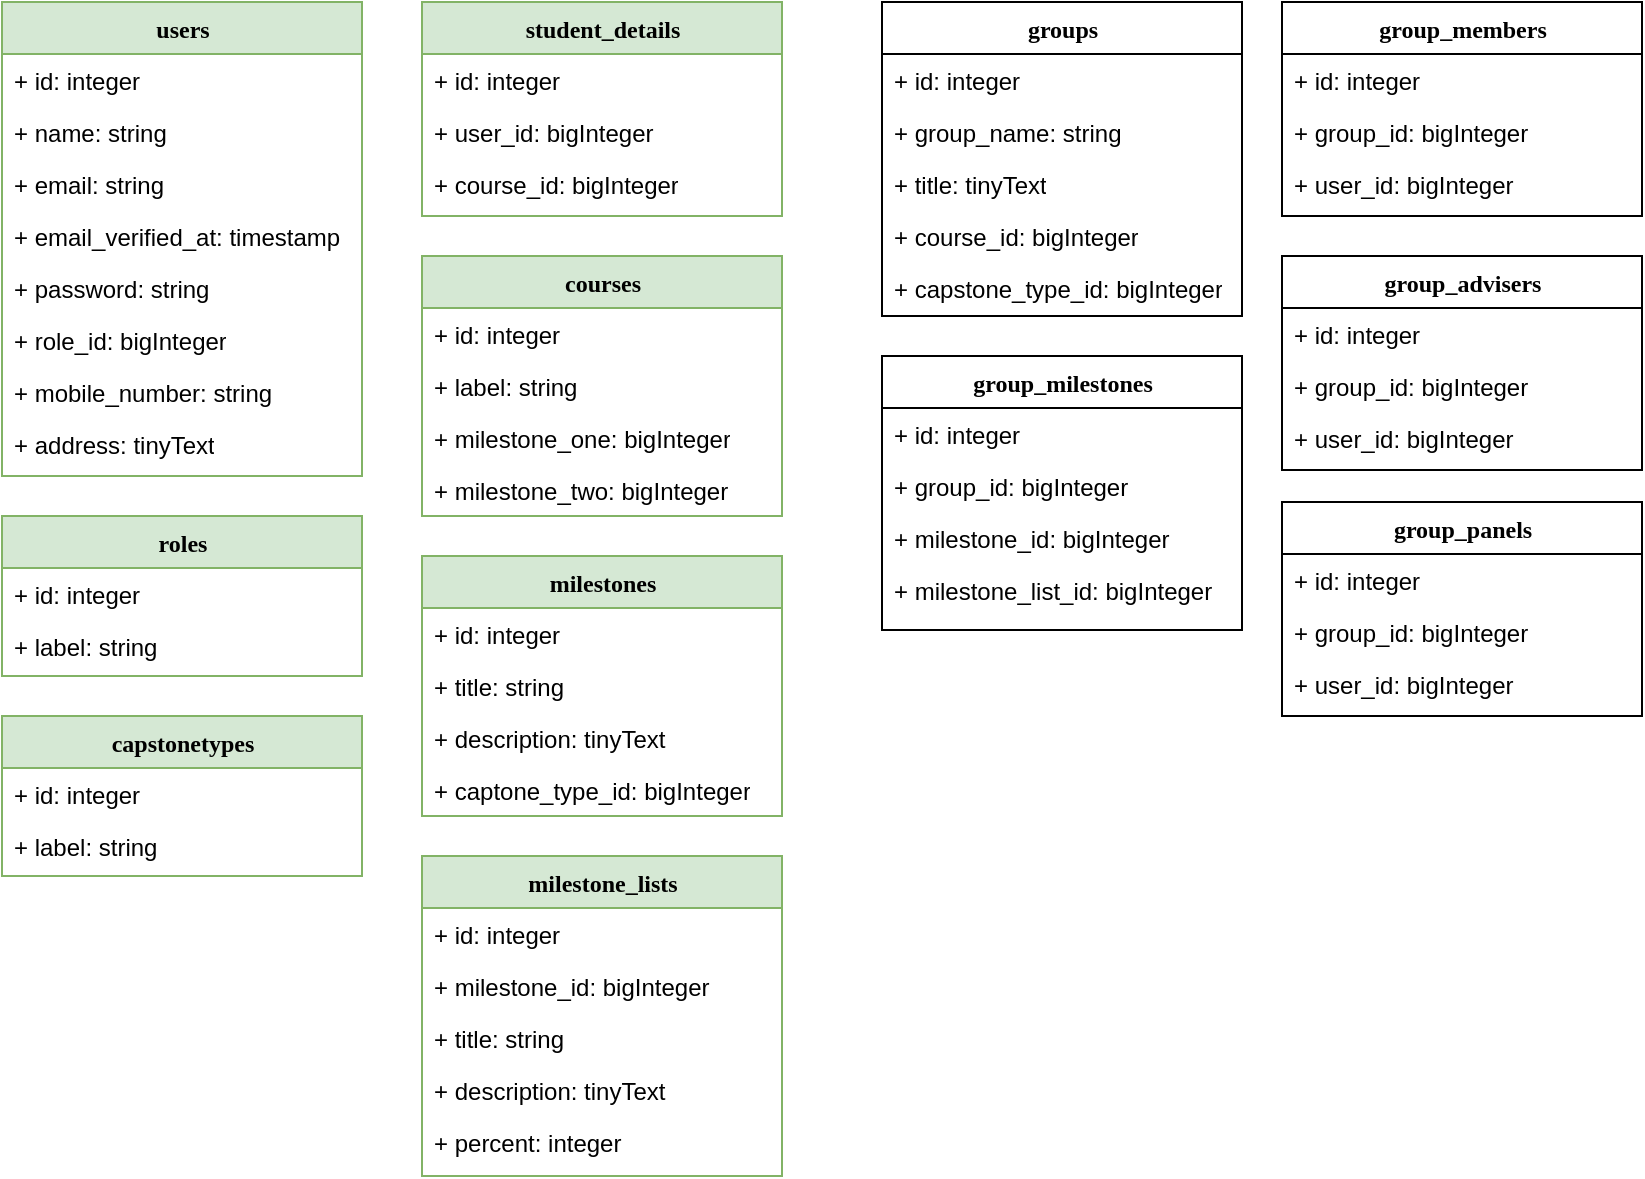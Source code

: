<mxfile version="13.9.9" type="device"><diagram name="Page-1" id="9f46799a-70d6-7492-0946-bef42562c5a5"><mxGraphModel dx="1086" dy="806" grid="1" gridSize="10" guides="1" tooltips="1" connect="1" arrows="1" fold="1" page="1" pageScale="1" pageWidth="1100" pageHeight="850" background="#ffffff" math="0" shadow="0"><root><mxCell id="0"/><mxCell id="1" parent="0"/><mxCell id="78961159f06e98e8-17" value="users" style="swimlane;html=1;fontStyle=1;align=center;verticalAlign=top;childLayout=stackLayout;horizontal=1;startSize=26;horizontalStack=0;resizeParent=1;resizeLast=0;collapsible=1;marginBottom=0;swimlaneFillColor=#ffffff;rounded=0;shadow=0;comic=0;labelBackgroundColor=none;strokeWidth=1;fillColor=#d5e8d4;fontFamily=Verdana;fontSize=12;strokeColor=#82b366;" parent="1" vertex="1"><mxGeometry x="110" y="83" width="180" height="237" as="geometry"/></mxCell><mxCell id="78961159f06e98e8-21" value="+ id: integer" style="text;html=1;strokeColor=none;fillColor=none;align=left;verticalAlign=top;spacingLeft=4;spacingRight=4;whiteSpace=wrap;overflow=hidden;rotatable=0;points=[[0,0.5],[1,0.5]];portConstraint=eastwest;" parent="78961159f06e98e8-17" vertex="1"><mxGeometry y="26" width="180" height="26" as="geometry"/></mxCell><mxCell id="78961159f06e98e8-23" value="+ name: string" style="text;html=1;strokeColor=none;fillColor=none;align=left;verticalAlign=top;spacingLeft=4;spacingRight=4;whiteSpace=wrap;overflow=hidden;rotatable=0;points=[[0,0.5],[1,0.5]];portConstraint=eastwest;" parent="78961159f06e98e8-17" vertex="1"><mxGeometry y="52" width="180" height="26" as="geometry"/></mxCell><mxCell id="78961159f06e98e8-25" value="+ email: string" style="text;html=1;strokeColor=none;fillColor=none;align=left;verticalAlign=top;spacingLeft=4;spacingRight=4;whiteSpace=wrap;overflow=hidden;rotatable=0;points=[[0,0.5],[1,0.5]];portConstraint=eastwest;" parent="78961159f06e98e8-17" vertex="1"><mxGeometry y="78" width="180" height="26" as="geometry"/></mxCell><mxCell id="78961159f06e98e8-26" value="+ email_verified_at: timestamp" style="text;html=1;strokeColor=none;fillColor=none;align=left;verticalAlign=top;spacingLeft=4;spacingRight=4;whiteSpace=wrap;overflow=hidden;rotatable=0;points=[[0,0.5],[1,0.5]];portConstraint=eastwest;" parent="78961159f06e98e8-17" vertex="1"><mxGeometry y="104" width="180" height="26" as="geometry"/></mxCell><mxCell id="78961159f06e98e8-24" value="+ password: string" style="text;html=1;strokeColor=none;fillColor=none;align=left;verticalAlign=top;spacingLeft=4;spacingRight=4;whiteSpace=wrap;overflow=hidden;rotatable=0;points=[[0,0.5],[1,0.5]];portConstraint=eastwest;" parent="78961159f06e98e8-17" vertex="1"><mxGeometry y="130" width="180" height="26" as="geometry"/></mxCell><mxCell id="rRoZWVBHgznnfZUeibbi-2" value="+ role_id: bigInteger" style="text;html=1;strokeColor=none;fillColor=none;align=left;verticalAlign=top;spacingLeft=4;spacingRight=4;whiteSpace=wrap;overflow=hidden;rotatable=0;points=[[0,0.5],[1,0.5]];portConstraint=eastwest;" parent="78961159f06e98e8-17" vertex="1"><mxGeometry y="156" width="180" height="26" as="geometry"/></mxCell><mxCell id="mozkdcKhJREuQSXOblhR-1" value="+ mobile_number: string" style="text;html=1;strokeColor=none;fillColor=none;align=left;verticalAlign=top;spacingLeft=4;spacingRight=4;whiteSpace=wrap;overflow=hidden;rotatable=0;points=[[0,0.5],[1,0.5]];portConstraint=eastwest;" parent="78961159f06e98e8-17" vertex="1"><mxGeometry y="182" width="180" height="26" as="geometry"/></mxCell><mxCell id="mozkdcKhJREuQSXOblhR-2" value="+ address: tinyText" style="text;html=1;strokeColor=none;fillColor=none;align=left;verticalAlign=top;spacingLeft=4;spacingRight=4;whiteSpace=wrap;overflow=hidden;rotatable=0;points=[[0,0.5],[1,0.5]];portConstraint=eastwest;" parent="78961159f06e98e8-17" vertex="1"><mxGeometry y="208" width="180" height="26" as="geometry"/></mxCell><mxCell id="rRoZWVBHgznnfZUeibbi-3" value="roles" style="swimlane;html=1;fontStyle=1;align=center;verticalAlign=top;childLayout=stackLayout;horizontal=1;startSize=26;horizontalStack=0;resizeParent=1;resizeLast=0;collapsible=1;marginBottom=0;swimlaneFillColor=#ffffff;rounded=0;shadow=0;comic=0;labelBackgroundColor=none;strokeWidth=1;fillColor=#d5e8d4;fontFamily=Verdana;fontSize=12;strokeColor=#82b366;" parent="1" vertex="1"><mxGeometry x="110" y="340" width="180" height="80" as="geometry"/></mxCell><mxCell id="rRoZWVBHgznnfZUeibbi-4" value="+ id: integer" style="text;html=1;strokeColor=none;fillColor=none;align=left;verticalAlign=top;spacingLeft=4;spacingRight=4;whiteSpace=wrap;overflow=hidden;rotatable=0;points=[[0,0.5],[1,0.5]];portConstraint=eastwest;" parent="rRoZWVBHgznnfZUeibbi-3" vertex="1"><mxGeometry y="26" width="180" height="26" as="geometry"/></mxCell><mxCell id="rRoZWVBHgznnfZUeibbi-5" value="+ label: string" style="text;html=1;strokeColor=none;fillColor=none;align=left;verticalAlign=top;spacingLeft=4;spacingRight=4;whiteSpace=wrap;overflow=hidden;rotatable=0;points=[[0,0.5],[1,0.5]];portConstraint=eastwest;" parent="rRoZWVBHgznnfZUeibbi-3" vertex="1"><mxGeometry y="52" width="180" height="26" as="geometry"/></mxCell><mxCell id="rRoZWVBHgznnfZUeibbi-10" value="student_details" style="swimlane;html=1;fontStyle=1;align=center;verticalAlign=top;childLayout=stackLayout;horizontal=1;startSize=26;horizontalStack=0;resizeParent=1;resizeLast=0;collapsible=1;marginBottom=0;swimlaneFillColor=#ffffff;rounded=0;shadow=0;comic=0;labelBackgroundColor=none;strokeWidth=1;fillColor=#d5e8d4;fontFamily=Verdana;fontSize=12;strokeColor=#82b366;" parent="1" vertex="1"><mxGeometry x="320" y="83" width="180" height="107" as="geometry"/></mxCell><mxCell id="rRoZWVBHgznnfZUeibbi-11" value="+ id: integer" style="text;html=1;strokeColor=none;fillColor=none;align=left;verticalAlign=top;spacingLeft=4;spacingRight=4;whiteSpace=wrap;overflow=hidden;rotatable=0;points=[[0,0.5],[1,0.5]];portConstraint=eastwest;" parent="rRoZWVBHgznnfZUeibbi-10" vertex="1"><mxGeometry y="26" width="180" height="26" as="geometry"/></mxCell><mxCell id="rRoZWVBHgznnfZUeibbi-12" value="+ user_id: bigInteger" style="text;html=1;strokeColor=none;fillColor=none;align=left;verticalAlign=top;spacingLeft=4;spacingRight=4;whiteSpace=wrap;overflow=hidden;rotatable=0;points=[[0,0.5],[1,0.5]];portConstraint=eastwest;" parent="rRoZWVBHgznnfZUeibbi-10" vertex="1"><mxGeometry y="52" width="180" height="26" as="geometry"/></mxCell><mxCell id="rRoZWVBHgznnfZUeibbi-13" value="+ course_id: bigInteger" style="text;html=1;strokeColor=none;fillColor=none;align=left;verticalAlign=top;spacingLeft=4;spacingRight=4;whiteSpace=wrap;overflow=hidden;rotatable=0;points=[[0,0.5],[1,0.5]];portConstraint=eastwest;" parent="rRoZWVBHgznnfZUeibbi-10" vertex="1"><mxGeometry y="78" width="180" height="26" as="geometry"/></mxCell><mxCell id="rRoZWVBHgznnfZUeibbi-31" value="courses" style="swimlane;html=1;fontStyle=1;align=center;verticalAlign=top;childLayout=stackLayout;horizontal=1;startSize=26;horizontalStack=0;resizeParent=1;resizeLast=0;collapsible=1;marginBottom=0;swimlaneFillColor=#ffffff;rounded=0;shadow=0;comic=0;labelBackgroundColor=none;strokeWidth=1;fillColor=#d5e8d4;fontFamily=Verdana;fontSize=12;strokeColor=#82b366;" parent="1" vertex="1"><mxGeometry x="320" y="210" width="180" height="130" as="geometry"/></mxCell><mxCell id="rRoZWVBHgznnfZUeibbi-32" value="+ id: integer" style="text;html=1;strokeColor=none;fillColor=none;align=left;verticalAlign=top;spacingLeft=4;spacingRight=4;whiteSpace=wrap;overflow=hidden;rotatable=0;points=[[0,0.5],[1,0.5]];portConstraint=eastwest;" parent="rRoZWVBHgznnfZUeibbi-31" vertex="1"><mxGeometry y="26" width="180" height="26" as="geometry"/></mxCell><mxCell id="rRoZWVBHgznnfZUeibbi-33" value="+ label: string" style="text;html=1;strokeColor=none;fillColor=none;align=left;verticalAlign=top;spacingLeft=4;spacingRight=4;whiteSpace=wrap;overflow=hidden;rotatable=0;points=[[0,0.5],[1,0.5]];portConstraint=eastwest;" parent="rRoZWVBHgznnfZUeibbi-31" vertex="1"><mxGeometry y="52" width="180" height="26" as="geometry"/></mxCell><mxCell id="rRoZWVBHgznnfZUeibbi-34" value="+ milestone_one: bigInteger" style="text;html=1;strokeColor=none;fillColor=none;align=left;verticalAlign=top;spacingLeft=4;spacingRight=4;whiteSpace=wrap;overflow=hidden;rotatable=0;points=[[0,0.5],[1,0.5]];portConstraint=eastwest;" parent="rRoZWVBHgznnfZUeibbi-31" vertex="1"><mxGeometry y="78" width="180" height="26" as="geometry"/></mxCell><mxCell id="mozkdcKhJREuQSXOblhR-17" value="+ milestone_two: bigInteger" style="text;html=1;strokeColor=none;fillColor=none;align=left;verticalAlign=top;spacingLeft=4;spacingRight=4;whiteSpace=wrap;overflow=hidden;rotatable=0;points=[[0,0.5],[1,0.5]];portConstraint=eastwest;" parent="rRoZWVBHgznnfZUeibbi-31" vertex="1"><mxGeometry y="104" width="180" height="26" as="geometry"/></mxCell><mxCell id="rRoZWVBHgznnfZUeibbi-35" value="milestones" style="swimlane;html=1;fontStyle=1;align=center;verticalAlign=top;childLayout=stackLayout;horizontal=1;startSize=26;horizontalStack=0;resizeParent=1;resizeLast=0;collapsible=1;marginBottom=0;swimlaneFillColor=#ffffff;rounded=0;shadow=0;comic=0;labelBackgroundColor=none;strokeWidth=1;fillColor=#d5e8d4;fontFamily=Verdana;fontSize=12;strokeColor=#82b366;" parent="1" vertex="1"><mxGeometry x="320" y="360" width="180" height="130" as="geometry"/></mxCell><mxCell id="rRoZWVBHgznnfZUeibbi-36" value="+ id: integer" style="text;html=1;strokeColor=none;fillColor=none;align=left;verticalAlign=top;spacingLeft=4;spacingRight=4;whiteSpace=wrap;overflow=hidden;rotatable=0;points=[[0,0.5],[1,0.5]];portConstraint=eastwest;" parent="rRoZWVBHgznnfZUeibbi-35" vertex="1"><mxGeometry y="26" width="180" height="26" as="geometry"/></mxCell><mxCell id="rRoZWVBHgznnfZUeibbi-37" value="+ title: string" style="text;html=1;strokeColor=none;fillColor=none;align=left;verticalAlign=top;spacingLeft=4;spacingRight=4;whiteSpace=wrap;overflow=hidden;rotatable=0;points=[[0,0.5],[1,0.5]];portConstraint=eastwest;" parent="rRoZWVBHgznnfZUeibbi-35" vertex="1"><mxGeometry y="52" width="180" height="26" as="geometry"/></mxCell><mxCell id="rRoZWVBHgznnfZUeibbi-38" value="+ description: tinyText" style="text;html=1;strokeColor=none;fillColor=none;align=left;verticalAlign=top;spacingLeft=4;spacingRight=4;whiteSpace=wrap;overflow=hidden;rotatable=0;points=[[0,0.5],[1,0.5]];portConstraint=eastwest;" parent="rRoZWVBHgznnfZUeibbi-35" vertex="1"><mxGeometry y="78" width="180" height="26" as="geometry"/></mxCell><mxCell id="mozkdcKhJREuQSXOblhR-18" value="+ captone_type_id: bigInteger" style="text;html=1;strokeColor=none;fillColor=none;align=left;verticalAlign=top;spacingLeft=4;spacingRight=4;whiteSpace=wrap;overflow=hidden;rotatable=0;points=[[0,0.5],[1,0.5]];portConstraint=eastwest;" parent="rRoZWVBHgznnfZUeibbi-35" vertex="1"><mxGeometry y="104" width="180" height="26" as="geometry"/></mxCell><mxCell id="mozkdcKhJREuQSXOblhR-4" value="milestone_lists" style="swimlane;html=1;fontStyle=1;align=center;verticalAlign=top;childLayout=stackLayout;horizontal=1;startSize=26;horizontalStack=0;resizeParent=1;resizeLast=0;collapsible=1;marginBottom=0;swimlaneFillColor=#ffffff;rounded=0;shadow=0;comic=0;labelBackgroundColor=none;strokeWidth=1;fillColor=#d5e8d4;fontFamily=Verdana;fontSize=12;strokeColor=#82b366;" parent="1" vertex="1"><mxGeometry x="320" y="510" width="180" height="160" as="geometry"/></mxCell><mxCell id="mozkdcKhJREuQSXOblhR-5" value="+ id: integer" style="text;html=1;strokeColor=none;fillColor=none;align=left;verticalAlign=top;spacingLeft=4;spacingRight=4;whiteSpace=wrap;overflow=hidden;rotatable=0;points=[[0,0.5],[1,0.5]];portConstraint=eastwest;" parent="mozkdcKhJREuQSXOblhR-4" vertex="1"><mxGeometry y="26" width="180" height="26" as="geometry"/></mxCell><mxCell id="mozkdcKhJREuQSXOblhR-6" value="+ milestone_id: bigInteger" style="text;html=1;strokeColor=none;fillColor=none;align=left;verticalAlign=top;spacingLeft=4;spacingRight=4;whiteSpace=wrap;overflow=hidden;rotatable=0;points=[[0,0.5],[1,0.5]];portConstraint=eastwest;" parent="mozkdcKhJREuQSXOblhR-4" vertex="1"><mxGeometry y="52" width="180" height="26" as="geometry"/></mxCell><mxCell id="mozkdcKhJREuQSXOblhR-7" value="+ title: string" style="text;html=1;strokeColor=none;fillColor=none;align=left;verticalAlign=top;spacingLeft=4;spacingRight=4;whiteSpace=wrap;overflow=hidden;rotatable=0;points=[[0,0.5],[1,0.5]];portConstraint=eastwest;" parent="mozkdcKhJREuQSXOblhR-4" vertex="1"><mxGeometry y="78" width="180" height="26" as="geometry"/></mxCell><mxCell id="mozkdcKhJREuQSXOblhR-8" value="+ description: tinyText" style="text;html=1;strokeColor=none;fillColor=none;align=left;verticalAlign=top;spacingLeft=4;spacingRight=4;whiteSpace=wrap;overflow=hidden;rotatable=0;points=[[0,0.5],[1,0.5]];portConstraint=eastwest;" parent="mozkdcKhJREuQSXOblhR-4" vertex="1"><mxGeometry y="104" width="180" height="26" as="geometry"/></mxCell><mxCell id="mozkdcKhJREuQSXOblhR-9" value="+ percent: integer" style="text;html=1;strokeColor=none;fillColor=none;align=left;verticalAlign=top;spacingLeft=4;spacingRight=4;whiteSpace=wrap;overflow=hidden;rotatable=0;points=[[0,0.5],[1,0.5]];portConstraint=eastwest;" parent="mozkdcKhJREuQSXOblhR-4" vertex="1"><mxGeometry y="130" width="180" height="26" as="geometry"/></mxCell><mxCell id="mozkdcKhJREuQSXOblhR-10" value="groups" style="swimlane;html=1;fontStyle=1;align=center;verticalAlign=top;childLayout=stackLayout;horizontal=1;startSize=26;horizontalStack=0;resizeParent=1;resizeLast=0;collapsible=1;marginBottom=0;swimlaneFillColor=#ffffff;rounded=0;shadow=0;comic=0;labelBackgroundColor=none;strokeWidth=1;fillColor=none;fontFamily=Verdana;fontSize=12" parent="1" vertex="1"><mxGeometry x="550" y="83" width="180" height="157" as="geometry"/></mxCell><mxCell id="mozkdcKhJREuQSXOblhR-11" value="+ id: integer" style="text;html=1;strokeColor=none;fillColor=none;align=left;verticalAlign=top;spacingLeft=4;spacingRight=4;whiteSpace=wrap;overflow=hidden;rotatable=0;points=[[0,0.5],[1,0.5]];portConstraint=eastwest;" parent="mozkdcKhJREuQSXOblhR-10" vertex="1"><mxGeometry y="26" width="180" height="26" as="geometry"/></mxCell><mxCell id="mozkdcKhJREuQSXOblhR-12" value="+ group_name: string" style="text;html=1;strokeColor=none;fillColor=none;align=left;verticalAlign=top;spacingLeft=4;spacingRight=4;whiteSpace=wrap;overflow=hidden;rotatable=0;points=[[0,0.5],[1,0.5]];portConstraint=eastwest;" parent="mozkdcKhJREuQSXOblhR-10" vertex="1"><mxGeometry y="52" width="180" height="26" as="geometry"/></mxCell><mxCell id="mozkdcKhJREuQSXOblhR-13" value="+ title: tinyText" style="text;html=1;strokeColor=none;fillColor=none;align=left;verticalAlign=top;spacingLeft=4;spacingRight=4;whiteSpace=wrap;overflow=hidden;rotatable=0;points=[[0,0.5],[1,0.5]];portConstraint=eastwest;" parent="mozkdcKhJREuQSXOblhR-10" vertex="1"><mxGeometry y="78" width="180" height="26" as="geometry"/></mxCell><mxCell id="mozkdcKhJREuQSXOblhR-14" value="+ course_id: bigInteger" style="text;html=1;strokeColor=none;fillColor=none;align=left;verticalAlign=top;spacingLeft=4;spacingRight=4;whiteSpace=wrap;overflow=hidden;rotatable=0;points=[[0,0.5],[1,0.5]];portConstraint=eastwest;" parent="mozkdcKhJREuQSXOblhR-10" vertex="1"><mxGeometry y="104" width="180" height="26" as="geometry"/></mxCell><mxCell id="mozkdcKhJREuQSXOblhR-15" value="+ capstone_type_id: bigInteger" style="text;html=1;strokeColor=none;fillColor=none;align=left;verticalAlign=top;spacingLeft=4;spacingRight=4;whiteSpace=wrap;overflow=hidden;rotatable=0;points=[[0,0.5],[1,0.5]];portConstraint=eastwest;" parent="mozkdcKhJREuQSXOblhR-10" vertex="1"><mxGeometry y="130" width="180" height="26" as="geometry"/></mxCell><mxCell id="mozkdcKhJREuQSXOblhR-19" value="capstonetypes" style="swimlane;html=1;fontStyle=1;align=center;verticalAlign=top;childLayout=stackLayout;horizontal=1;startSize=26;horizontalStack=0;resizeParent=1;resizeLast=0;collapsible=1;marginBottom=0;swimlaneFillColor=#ffffff;rounded=0;shadow=0;comic=0;labelBackgroundColor=none;strokeWidth=1;fillColor=#d5e8d4;fontFamily=Verdana;fontSize=12;strokeColor=#82b366;" parent="1" vertex="1"><mxGeometry x="110" y="440" width="180" height="80" as="geometry"/></mxCell><mxCell id="mozkdcKhJREuQSXOblhR-20" value="+ id: integer" style="text;html=1;strokeColor=none;fillColor=none;align=left;verticalAlign=top;spacingLeft=4;spacingRight=4;whiteSpace=wrap;overflow=hidden;rotatable=0;points=[[0,0.5],[1,0.5]];portConstraint=eastwest;" parent="mozkdcKhJREuQSXOblhR-19" vertex="1"><mxGeometry y="26" width="180" height="26" as="geometry"/></mxCell><mxCell id="mozkdcKhJREuQSXOblhR-21" value="+ label: string" style="text;html=1;strokeColor=none;fillColor=none;align=left;verticalAlign=top;spacingLeft=4;spacingRight=4;whiteSpace=wrap;overflow=hidden;rotatable=0;points=[[0,0.5],[1,0.5]];portConstraint=eastwest;" parent="mozkdcKhJREuQSXOblhR-19" vertex="1"><mxGeometry y="52" width="180" height="26" as="geometry"/></mxCell><mxCell id="mozkdcKhJREuQSXOblhR-24" value="group_milestones" style="swimlane;html=1;fontStyle=1;align=center;verticalAlign=top;childLayout=stackLayout;horizontal=1;startSize=26;horizontalStack=0;resizeParent=1;resizeLast=0;collapsible=1;marginBottom=0;swimlaneFillColor=#ffffff;rounded=0;shadow=0;comic=0;labelBackgroundColor=none;strokeWidth=1;fillColor=none;fontFamily=Verdana;fontSize=12" parent="1" vertex="1"><mxGeometry x="550" y="260" width="180" height="137" as="geometry"/></mxCell><mxCell id="mozkdcKhJREuQSXOblhR-25" value="+ id: integer" style="text;html=1;strokeColor=none;fillColor=none;align=left;verticalAlign=top;spacingLeft=4;spacingRight=4;whiteSpace=wrap;overflow=hidden;rotatable=0;points=[[0,0.5],[1,0.5]];portConstraint=eastwest;" parent="mozkdcKhJREuQSXOblhR-24" vertex="1"><mxGeometry y="26" width="180" height="26" as="geometry"/></mxCell><mxCell id="mozkdcKhJREuQSXOblhR-26" value="+ group_id: bigInteger" style="text;html=1;strokeColor=none;fillColor=none;align=left;verticalAlign=top;spacingLeft=4;spacingRight=4;whiteSpace=wrap;overflow=hidden;rotatable=0;points=[[0,0.5],[1,0.5]];portConstraint=eastwest;" parent="mozkdcKhJREuQSXOblhR-24" vertex="1"><mxGeometry y="52" width="180" height="26" as="geometry"/></mxCell><mxCell id="mozkdcKhJREuQSXOblhR-27" value="+ milestone_id: bigInteger" style="text;html=1;strokeColor=none;fillColor=none;align=left;verticalAlign=top;spacingLeft=4;spacingRight=4;whiteSpace=wrap;overflow=hidden;rotatable=0;points=[[0,0.5],[1,0.5]];portConstraint=eastwest;" parent="mozkdcKhJREuQSXOblhR-24" vertex="1"><mxGeometry y="78" width="180" height="26" as="geometry"/></mxCell><mxCell id="mozkdcKhJREuQSXOblhR-28" value="+ milestone_list_id: bigInteger" style="text;html=1;strokeColor=none;fillColor=none;align=left;verticalAlign=top;spacingLeft=4;spacingRight=4;whiteSpace=wrap;overflow=hidden;rotatable=0;points=[[0,0.5],[1,0.5]];portConstraint=eastwest;" parent="mozkdcKhJREuQSXOblhR-24" vertex="1"><mxGeometry y="104" width="180" height="26" as="geometry"/></mxCell><mxCell id="mozkdcKhJREuQSXOblhR-30" value="group_members" style="swimlane;html=1;fontStyle=1;align=center;verticalAlign=top;childLayout=stackLayout;horizontal=1;startSize=26;horizontalStack=0;resizeParent=1;resizeLast=0;collapsible=1;marginBottom=0;swimlaneFillColor=#ffffff;rounded=0;shadow=0;comic=0;labelBackgroundColor=none;strokeWidth=1;fillColor=none;fontFamily=Verdana;fontSize=12" parent="1" vertex="1"><mxGeometry x="750" y="83" width="180" height="107" as="geometry"/></mxCell><mxCell id="mozkdcKhJREuQSXOblhR-31" value="+ id: integer" style="text;html=1;strokeColor=none;fillColor=none;align=left;verticalAlign=top;spacingLeft=4;spacingRight=4;whiteSpace=wrap;overflow=hidden;rotatable=0;points=[[0,0.5],[1,0.5]];portConstraint=eastwest;" parent="mozkdcKhJREuQSXOblhR-30" vertex="1"><mxGeometry y="26" width="180" height="26" as="geometry"/></mxCell><mxCell id="mozkdcKhJREuQSXOblhR-32" value="+ group_id: bigInteger" style="text;html=1;strokeColor=none;fillColor=none;align=left;verticalAlign=top;spacingLeft=4;spacingRight=4;whiteSpace=wrap;overflow=hidden;rotatable=0;points=[[0,0.5],[1,0.5]];portConstraint=eastwest;" parent="mozkdcKhJREuQSXOblhR-30" vertex="1"><mxGeometry y="52" width="180" height="26" as="geometry"/></mxCell><mxCell id="mozkdcKhJREuQSXOblhR-33" value="+ user_id: bigInteger" style="text;html=1;strokeColor=none;fillColor=none;align=left;verticalAlign=top;spacingLeft=4;spacingRight=4;whiteSpace=wrap;overflow=hidden;rotatable=0;points=[[0,0.5],[1,0.5]];portConstraint=eastwest;" parent="mozkdcKhJREuQSXOblhR-30" vertex="1"><mxGeometry y="78" width="180" height="26" as="geometry"/></mxCell><mxCell id="mozkdcKhJREuQSXOblhR-36" value="group_advisers" style="swimlane;html=1;fontStyle=1;align=center;verticalAlign=top;childLayout=stackLayout;horizontal=1;startSize=26;horizontalStack=0;resizeParent=1;resizeLast=0;collapsible=1;marginBottom=0;swimlaneFillColor=#ffffff;rounded=0;shadow=0;comic=0;labelBackgroundColor=none;strokeWidth=1;fillColor=none;fontFamily=Verdana;fontSize=12" parent="1" vertex="1"><mxGeometry x="750" y="210" width="180" height="107" as="geometry"/></mxCell><mxCell id="mozkdcKhJREuQSXOblhR-37" value="+ id: integer" style="text;html=1;strokeColor=none;fillColor=none;align=left;verticalAlign=top;spacingLeft=4;spacingRight=4;whiteSpace=wrap;overflow=hidden;rotatable=0;points=[[0,0.5],[1,0.5]];portConstraint=eastwest;" parent="mozkdcKhJREuQSXOblhR-36" vertex="1"><mxGeometry y="26" width="180" height="26" as="geometry"/></mxCell><mxCell id="mozkdcKhJREuQSXOblhR-38" value="+ group_id: bigInteger" style="text;html=1;strokeColor=none;fillColor=none;align=left;verticalAlign=top;spacingLeft=4;spacingRight=4;whiteSpace=wrap;overflow=hidden;rotatable=0;points=[[0,0.5],[1,0.5]];portConstraint=eastwest;" parent="mozkdcKhJREuQSXOblhR-36" vertex="1"><mxGeometry y="52" width="180" height="26" as="geometry"/></mxCell><mxCell id="mozkdcKhJREuQSXOblhR-39" value="+ user_id: bigInteger" style="text;html=1;strokeColor=none;fillColor=none;align=left;verticalAlign=top;spacingLeft=4;spacingRight=4;whiteSpace=wrap;overflow=hidden;rotatable=0;points=[[0,0.5],[1,0.5]];portConstraint=eastwest;" parent="mozkdcKhJREuQSXOblhR-36" vertex="1"><mxGeometry y="78" width="180" height="26" as="geometry"/></mxCell><mxCell id="mozkdcKhJREuQSXOblhR-40" value="group_panels" style="swimlane;html=1;fontStyle=1;align=center;verticalAlign=top;childLayout=stackLayout;horizontal=1;startSize=26;horizontalStack=0;resizeParent=1;resizeLast=0;collapsible=1;marginBottom=0;swimlaneFillColor=#ffffff;rounded=0;shadow=0;comic=0;labelBackgroundColor=none;strokeWidth=1;fillColor=none;fontFamily=Verdana;fontSize=12" parent="1" vertex="1"><mxGeometry x="750" y="333" width="180" height="107" as="geometry"/></mxCell><mxCell id="mozkdcKhJREuQSXOblhR-41" value="+ id: integer" style="text;html=1;strokeColor=none;fillColor=none;align=left;verticalAlign=top;spacingLeft=4;spacingRight=4;whiteSpace=wrap;overflow=hidden;rotatable=0;points=[[0,0.5],[1,0.5]];portConstraint=eastwest;" parent="mozkdcKhJREuQSXOblhR-40" vertex="1"><mxGeometry y="26" width="180" height="26" as="geometry"/></mxCell><mxCell id="mozkdcKhJREuQSXOblhR-42" value="+ group_id: bigInteger" style="text;html=1;strokeColor=none;fillColor=none;align=left;verticalAlign=top;spacingLeft=4;spacingRight=4;whiteSpace=wrap;overflow=hidden;rotatable=0;points=[[0,0.5],[1,0.5]];portConstraint=eastwest;" parent="mozkdcKhJREuQSXOblhR-40" vertex="1"><mxGeometry y="52" width="180" height="26" as="geometry"/></mxCell><mxCell id="mozkdcKhJREuQSXOblhR-43" value="+ user_id: bigInteger" style="text;html=1;strokeColor=none;fillColor=none;align=left;verticalAlign=top;spacingLeft=4;spacingRight=4;whiteSpace=wrap;overflow=hidden;rotatable=0;points=[[0,0.5],[1,0.5]];portConstraint=eastwest;" parent="mozkdcKhJREuQSXOblhR-40" vertex="1"><mxGeometry y="78" width="180" height="26" as="geometry"/></mxCell></root></mxGraphModel></diagram></mxfile>